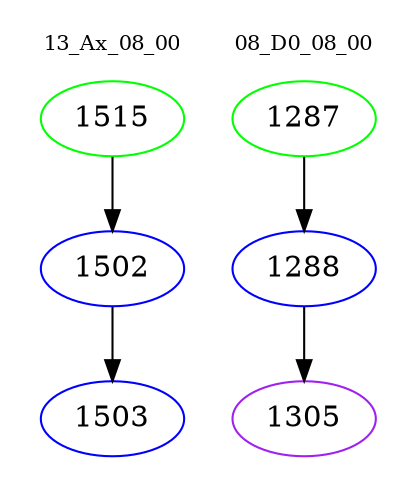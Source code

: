 digraph{
subgraph cluster_0 {
color = white
label = "13_Ax_08_00";
fontsize=10;
T0_1515 [label="1515", color="green"]
T0_1515 -> T0_1502 [color="black"]
T0_1502 [label="1502", color="blue"]
T0_1502 -> T0_1503 [color="black"]
T0_1503 [label="1503", color="blue"]
}
subgraph cluster_1 {
color = white
label = "08_D0_08_00";
fontsize=10;
T1_1287 [label="1287", color="green"]
T1_1287 -> T1_1288 [color="black"]
T1_1288 [label="1288", color="blue"]
T1_1288 -> T1_1305 [color="black"]
T1_1305 [label="1305", color="purple"]
}
}
